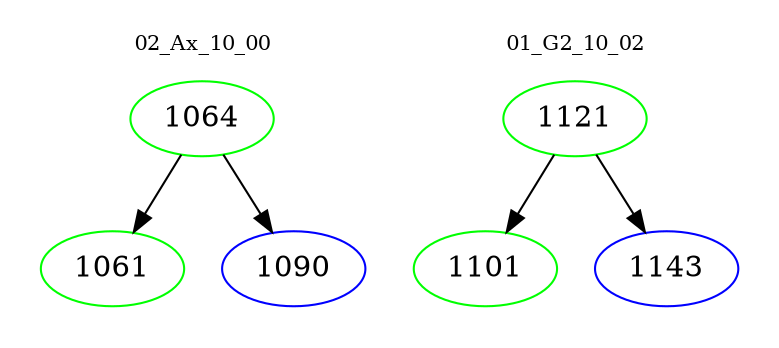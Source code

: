 digraph{
subgraph cluster_0 {
color = white
label = "02_Ax_10_00";
fontsize=10;
T0_1064 [label="1064", color="green"]
T0_1064 -> T0_1061 [color="black"]
T0_1061 [label="1061", color="green"]
T0_1064 -> T0_1090 [color="black"]
T0_1090 [label="1090", color="blue"]
}
subgraph cluster_1 {
color = white
label = "01_G2_10_02";
fontsize=10;
T1_1121 [label="1121", color="green"]
T1_1121 -> T1_1101 [color="black"]
T1_1101 [label="1101", color="green"]
T1_1121 -> T1_1143 [color="black"]
T1_1143 [label="1143", color="blue"]
}
}

